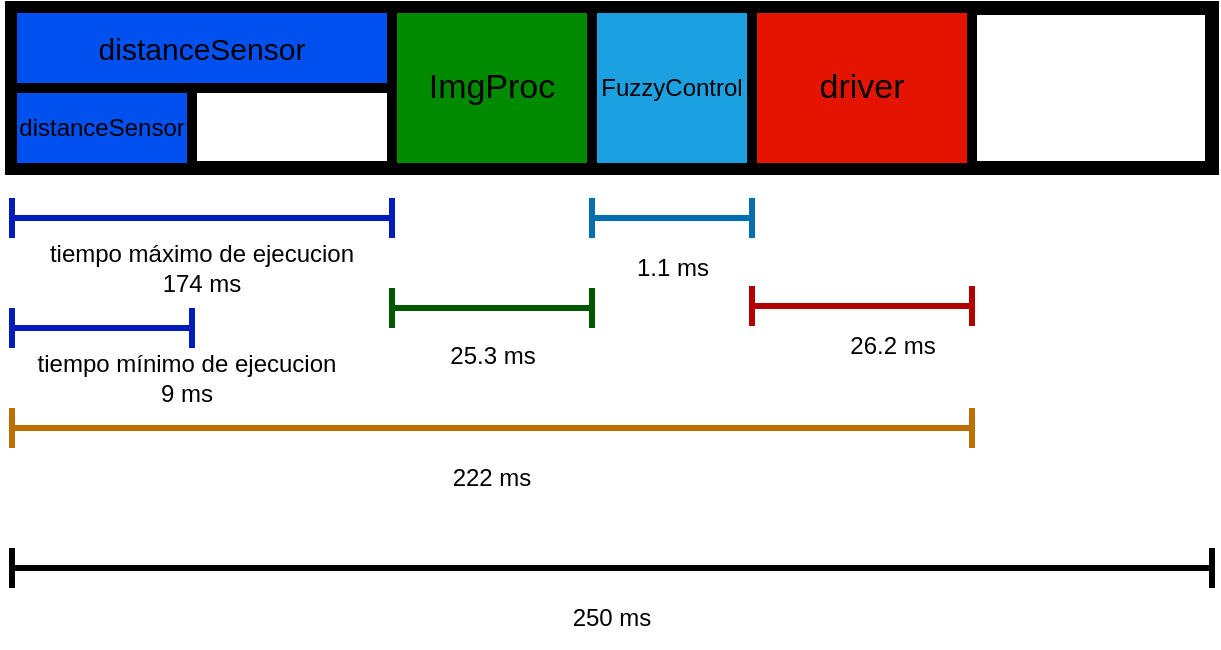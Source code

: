 <mxfile>
    <diagram id="QY2RDY2Ul2jAR8ClIkrb" name="Page-1">
        <mxGraphModel dx="726" dy="346" grid="1" gridSize="10" guides="1" tooltips="1" connect="1" arrows="1" fold="1" page="1" pageScale="1" pageWidth="1169" pageHeight="827" math="0" shadow="0">
            <root>
                <mxCell id="0"/>
                <mxCell id="1" parent="0"/>
                <mxCell id="2" value="" style="rounded=0;whiteSpace=wrap;html=1;fillColor=none;strokeColor=#000000;strokeWidth=7;" parent="1" vertex="1">
                    <mxGeometry x="40" y="240" width="600" height="80" as="geometry"/>
                </mxCell>
                <mxCell id="7" value="ImgProc" style="rounded=0;whiteSpace=wrap;html=1;fillColor=#008a00;fontColor=#000000;strokeColor=#000000;strokeWidth=5;fontSize=17;" parent="1" vertex="1">
                    <mxGeometry x="230" y="240" width="100" height="80" as="geometry"/>
                </mxCell>
                <mxCell id="8" value="distanceSensor" style="rounded=0;whiteSpace=wrap;html=1;fillColor=#0050ef;fontColor=#000000;strokeColor=#000000;strokeWidth=5;fontSize=15;" parent="1" vertex="1">
                    <mxGeometry x="40" y="240" width="190" height="40" as="geometry"/>
                </mxCell>
                <mxCell id="9" value="FuzzyControl" style="rounded=0;whiteSpace=wrap;html=1;fillColor=#1ba1e2;fontColor=#000000;strokeColor=#000000;strokeWidth=5;fontSize=12;" parent="1" vertex="1">
                    <mxGeometry x="330" y="240" width="80" height="80" as="geometry"/>
                </mxCell>
                <mxCell id="10" value="driver" style="rounded=0;whiteSpace=wrap;html=1;fillColor=#e51400;fontColor=#000000;strokeColor=#000000;strokeWidth=5;fontSize=17;" parent="1" vertex="1">
                    <mxGeometry x="410" y="240" width="110" height="80" as="geometry"/>
                </mxCell>
                <mxCell id="31" value="tiempo máximo de ejecucion &#10;174 ms" style="text;strokeColor=#001DBC;fillColor=none;align=center;verticalAlign=middle;whiteSpace=wrap;rounded=0;fontColor=#000000;opacity=0;" parent="1" vertex="1">
                    <mxGeometry x="35" y="355" width="200" height="30" as="geometry"/>
                </mxCell>
                <mxCell id="32" value="tiempo mínimo de ejecucion&#10;9 ms" style="text;strokeColor=#001DBC;fillColor=none;align=center;verticalAlign=middle;whiteSpace=wrap;rounded=0;fontColor=#000000;opacity=0;" parent="1" vertex="1">
                    <mxGeometry x="40" y="410" width="175" height="30" as="geometry"/>
                </mxCell>
                <mxCell id="33" value="distanceSensor" style="rounded=0;whiteSpace=wrap;html=1;fillColor=#0050ef;fontColor=#000000;strokeColor=#000000;strokeWidth=5;" parent="1" vertex="1">
                    <mxGeometry x="40" y="280" width="90" height="40" as="geometry"/>
                </mxCell>
                <mxCell id="34" value="" style="shape=crossbar;whiteSpace=wrap;html=1;rounded=1;fillColor=#0050ef;fontColor=#ffffff;strokeColor=#001DBC;strokeWidth=3;" parent="1" vertex="1">
                    <mxGeometry x="40" y="335" width="190" height="20" as="geometry"/>
                </mxCell>
                <mxCell id="36" value="" style="shape=crossbar;whiteSpace=wrap;html=1;rounded=1;fillColor=#0050ef;fontColor=#ffffff;strokeColor=#001DBC;strokeWidth=3;" parent="1" vertex="1">
                    <mxGeometry x="40" y="390" width="90" height="20" as="geometry"/>
                </mxCell>
                <mxCell id="37" value="" style="shape=crossbar;whiteSpace=wrap;html=1;rounded=1;fillColor=#1ba1e2;fontColor=#ffffff;strokeColor=#006EAF;strokeWidth=3;" parent="1" vertex="1">
                    <mxGeometry x="330" y="335" width="80" height="20" as="geometry"/>
                </mxCell>
                <mxCell id="39" value="1.1 ms" style="text;html=1;align=center;verticalAlign=middle;resizable=0;points=[];autosize=1;strokeColor=none;fillColor=none;fontColor=#000000;" parent="1" vertex="1">
                    <mxGeometry x="345" y="360" width="50" height="20" as="geometry"/>
                </mxCell>
                <mxCell id="40" value="" style="shape=crossbar;whiteSpace=wrap;html=1;rounded=1;fillColor=#008a00;fontColor=#ffffff;strokeColor=#005700;strokeWidth=3;" parent="1" vertex="1">
                    <mxGeometry x="230" y="380" width="100" height="20" as="geometry"/>
                </mxCell>
                <mxCell id="41" value="25.3 ms" style="text;html=1;align=center;verticalAlign=middle;resizable=0;points=[];autosize=1;strokeColor=none;fillColor=none;fontColor=#000000;strokeWidth=1;" parent="1" vertex="1">
                    <mxGeometry x="250" y="404" width="60" height="20" as="geometry"/>
                </mxCell>
                <mxCell id="44" value="" style="shape=crossbar;whiteSpace=wrap;html=1;rounded=1;fillColor=#e51400;fontColor=#ffffff;strokeColor=#B20000;strokeWidth=3;" parent="1" vertex="1">
                    <mxGeometry x="410" y="379" width="110" height="20" as="geometry"/>
                </mxCell>
                <mxCell id="45" value="26.2 ms" style="text;html=1;align=center;verticalAlign=middle;resizable=0;points=[];autosize=1;strokeColor=none;fillColor=none;fontColor=#000000;" parent="1" vertex="1">
                    <mxGeometry x="450" y="399" width="60" height="20" as="geometry"/>
                </mxCell>
                <mxCell id="46" value="" style="shape=crossbar;whiteSpace=wrap;html=1;rounded=1;fillColor=#f0a30a;fontColor=#000000;strokeColor=#BD7000;strokeWidth=3;" parent="1" vertex="1">
                    <mxGeometry x="40" y="440" width="480" height="20" as="geometry"/>
                </mxCell>
                <mxCell id="47" value="222 ms" style="text;html=1;align=center;verticalAlign=middle;whiteSpace=wrap;rounded=0;fontColor=#000000;" parent="1" vertex="1">
                    <mxGeometry x="250" y="460" width="60" height="30" as="geometry"/>
                </mxCell>
                <mxCell id="51" value="" style="shape=crossbar;whiteSpace=wrap;html=1;rounded=1;fillColor=#000000;fontColor=#000000;strokeColor=#000000;strokeWidth=3;" parent="1" vertex="1">
                    <mxGeometry x="40" y="510" width="600" height="20" as="geometry"/>
                </mxCell>
                <mxCell id="52" value="250 ms" style="text;html=1;strokeColor=none;fillColor=none;align=center;verticalAlign=middle;whiteSpace=wrap;rounded=0;fontColor=#000000;opacity=0;" parent="1" vertex="1">
                    <mxGeometry x="310" y="530" width="60" height="30" as="geometry"/>
                </mxCell>
            </root>
        </mxGraphModel>
    </diagram>
</mxfile>